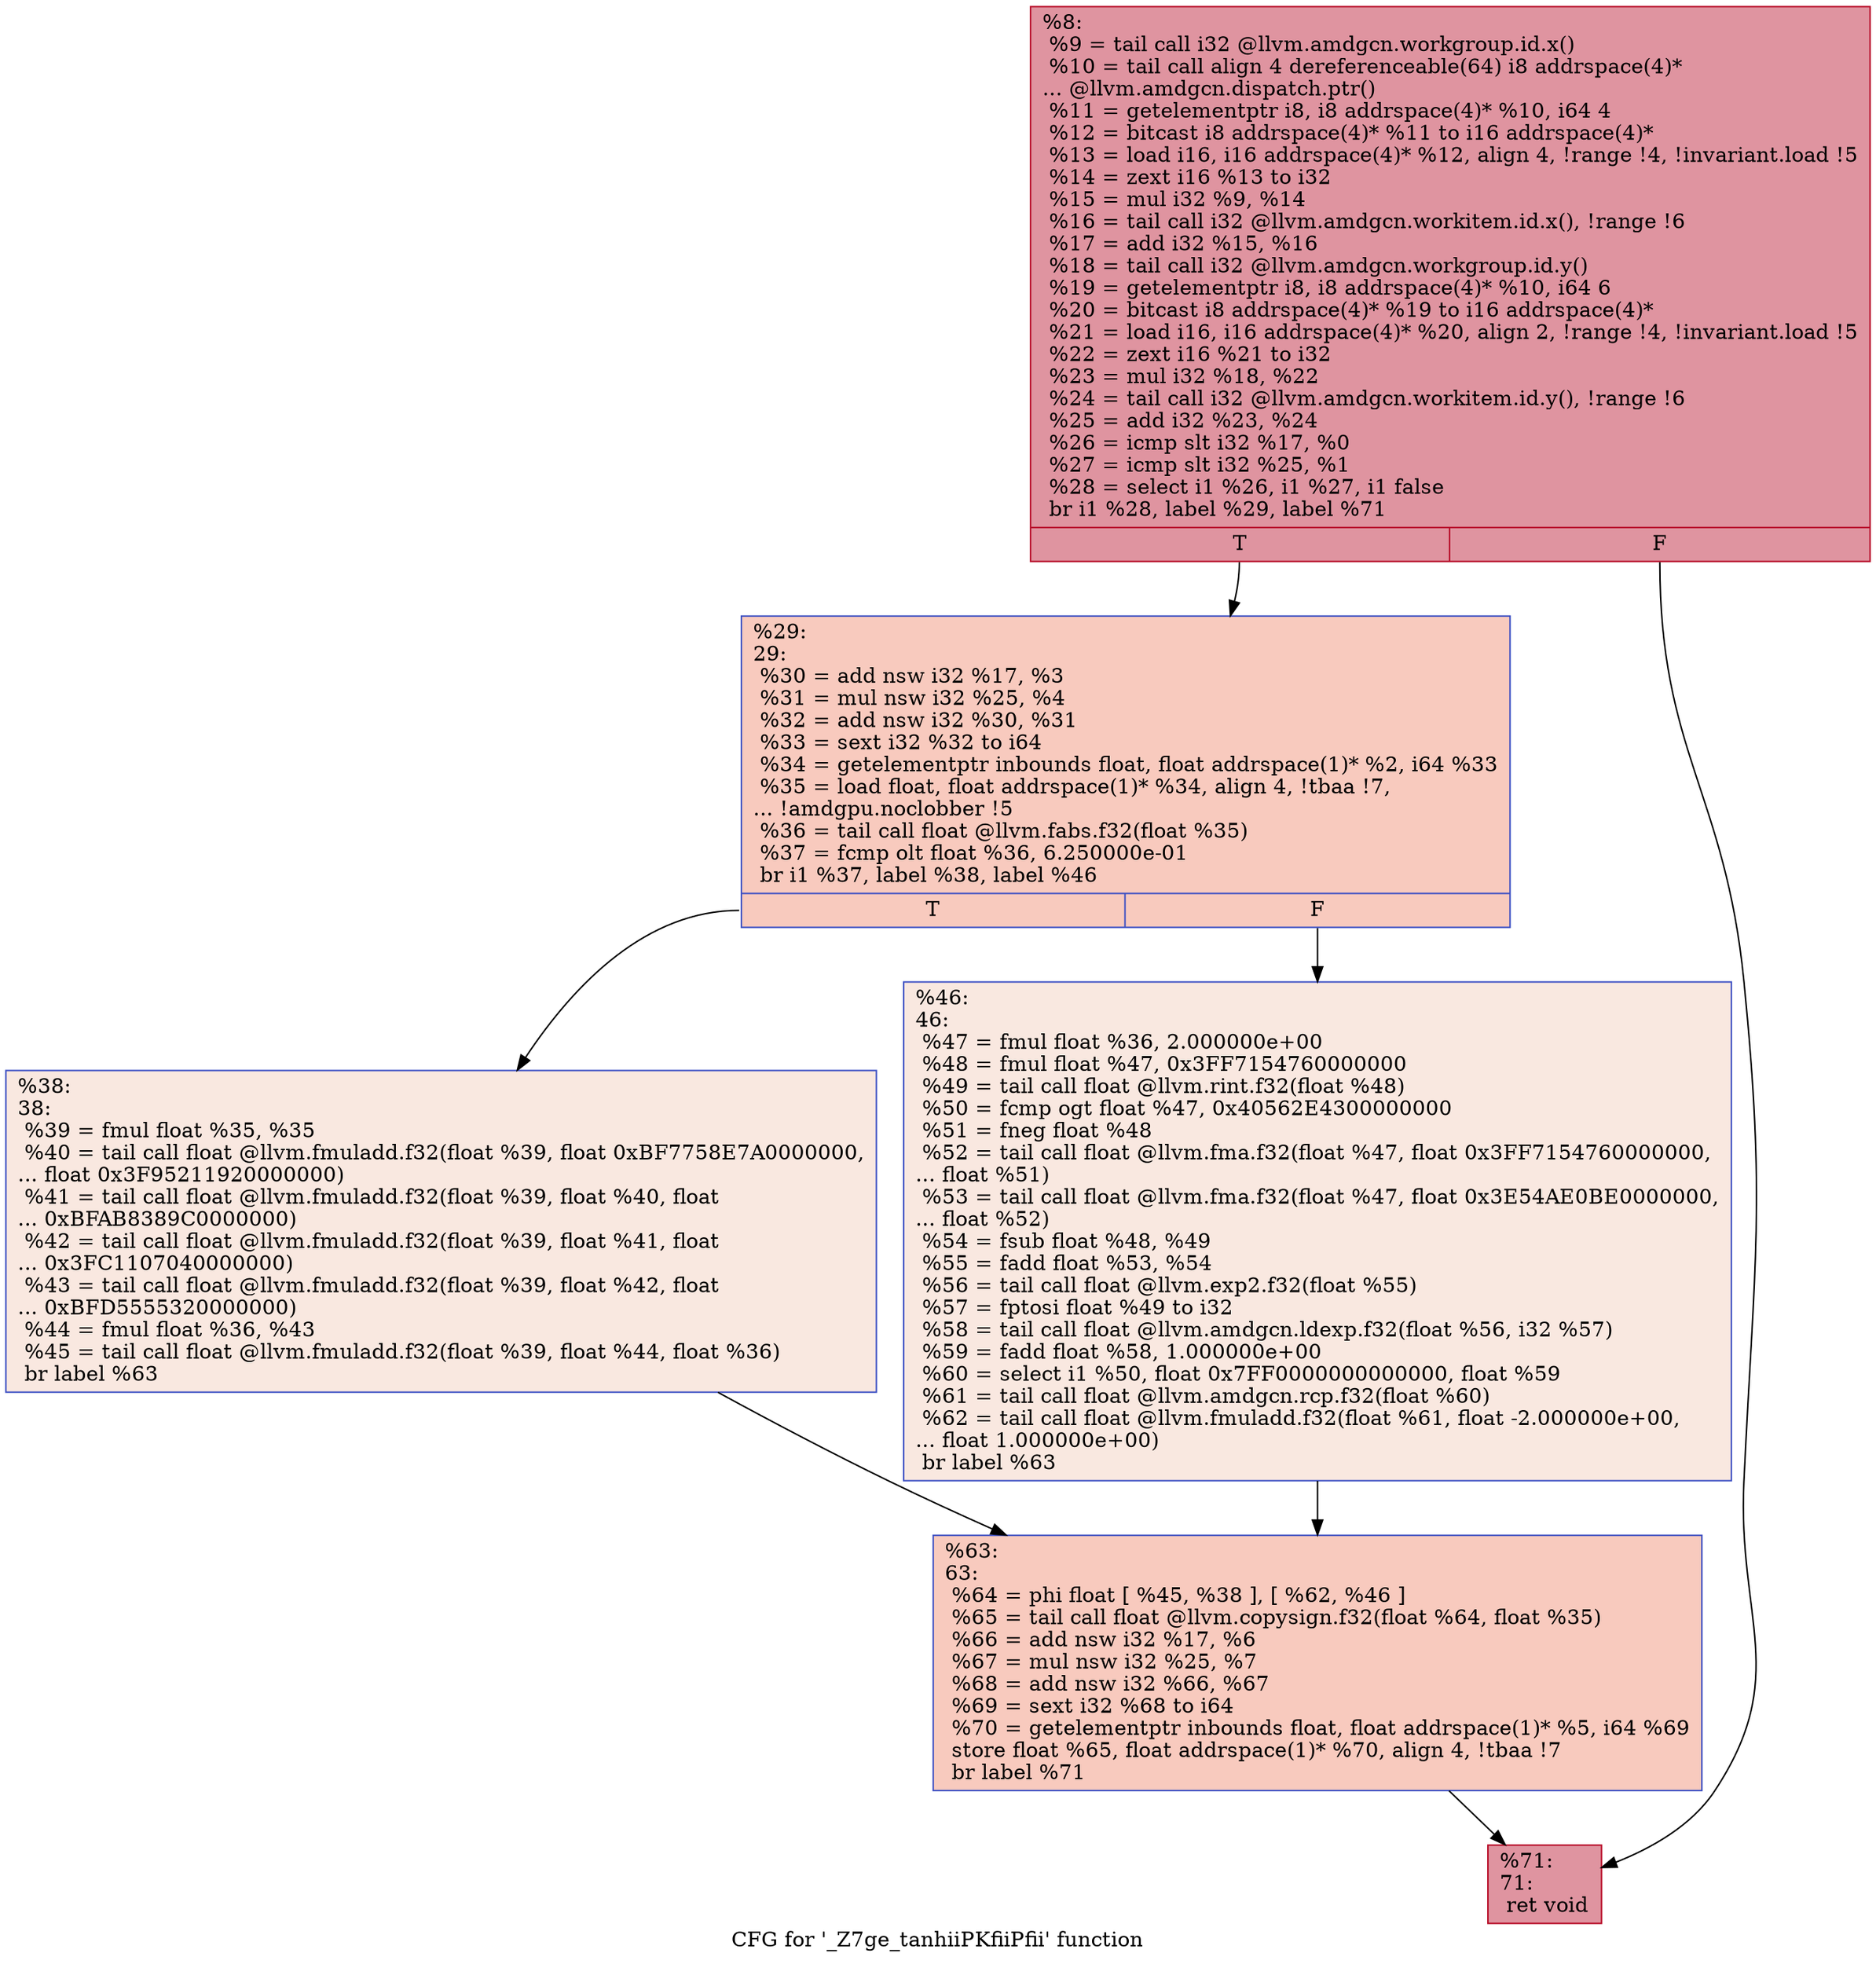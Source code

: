 digraph "CFG for '_Z7ge_tanhiiPKfiiPfii' function" {
	label="CFG for '_Z7ge_tanhiiPKfiiPfii' function";

	Node0x48fa0a0 [shape=record,color="#b70d28ff", style=filled, fillcolor="#b70d2870",label="{%8:\l  %9 = tail call i32 @llvm.amdgcn.workgroup.id.x()\l  %10 = tail call align 4 dereferenceable(64) i8 addrspace(4)*\l... @llvm.amdgcn.dispatch.ptr()\l  %11 = getelementptr i8, i8 addrspace(4)* %10, i64 4\l  %12 = bitcast i8 addrspace(4)* %11 to i16 addrspace(4)*\l  %13 = load i16, i16 addrspace(4)* %12, align 4, !range !4, !invariant.load !5\l  %14 = zext i16 %13 to i32\l  %15 = mul i32 %9, %14\l  %16 = tail call i32 @llvm.amdgcn.workitem.id.x(), !range !6\l  %17 = add i32 %15, %16\l  %18 = tail call i32 @llvm.amdgcn.workgroup.id.y()\l  %19 = getelementptr i8, i8 addrspace(4)* %10, i64 6\l  %20 = bitcast i8 addrspace(4)* %19 to i16 addrspace(4)*\l  %21 = load i16, i16 addrspace(4)* %20, align 2, !range !4, !invariant.load !5\l  %22 = zext i16 %21 to i32\l  %23 = mul i32 %18, %22\l  %24 = tail call i32 @llvm.amdgcn.workitem.id.y(), !range !6\l  %25 = add i32 %23, %24\l  %26 = icmp slt i32 %17, %0\l  %27 = icmp slt i32 %25, %1\l  %28 = select i1 %26, i1 %27, i1 false\l  br i1 %28, label %29, label %71\l|{<s0>T|<s1>F}}"];
	Node0x48fa0a0:s0 -> Node0x48fdae0;
	Node0x48fa0a0:s1 -> Node0x48fdb70;
	Node0x48fdae0 [shape=record,color="#3d50c3ff", style=filled, fillcolor="#ef886b70",label="{%29:\l29:                                               \l  %30 = add nsw i32 %17, %3\l  %31 = mul nsw i32 %25, %4\l  %32 = add nsw i32 %30, %31\l  %33 = sext i32 %32 to i64\l  %34 = getelementptr inbounds float, float addrspace(1)* %2, i64 %33\l  %35 = load float, float addrspace(1)* %34, align 4, !tbaa !7,\l... !amdgpu.noclobber !5\l  %36 = tail call float @llvm.fabs.f32(float %35)\l  %37 = fcmp olt float %36, 6.250000e-01\l  br i1 %37, label %38, label %46\l|{<s0>T|<s1>F}}"];
	Node0x48fdae0:s0 -> Node0x48fef30;
	Node0x48fdae0:s1 -> Node0x48fefc0;
	Node0x48fef30 [shape=record,color="#3d50c3ff", style=filled, fillcolor="#f1ccb870",label="{%38:\l38:                                               \l  %39 = fmul float %35, %35\l  %40 = tail call float @llvm.fmuladd.f32(float %39, float 0xBF7758E7A0000000,\l... float 0x3F95211920000000)\l  %41 = tail call float @llvm.fmuladd.f32(float %39, float %40, float\l... 0xBFAB8389C0000000)\l  %42 = tail call float @llvm.fmuladd.f32(float %39, float %41, float\l... 0x3FC1107040000000)\l  %43 = tail call float @llvm.fmuladd.f32(float %39, float %42, float\l... 0xBFD5555320000000)\l  %44 = fmul float %36, %43\l  %45 = tail call float @llvm.fmuladd.f32(float %39, float %44, float %36)\l  br label %63\l}"];
	Node0x48fef30 -> Node0x48ffb00;
	Node0x48fefc0 [shape=record,color="#3d50c3ff", style=filled, fillcolor="#f1ccb870",label="{%46:\l46:                                               \l  %47 = fmul float %36, 2.000000e+00\l  %48 = fmul float %47, 0x3FF7154760000000\l  %49 = tail call float @llvm.rint.f32(float %48)\l  %50 = fcmp ogt float %47, 0x40562E4300000000\l  %51 = fneg float %48\l  %52 = tail call float @llvm.fma.f32(float %47, float 0x3FF7154760000000,\l... float %51)\l  %53 = tail call float @llvm.fma.f32(float %47, float 0x3E54AE0BE0000000,\l... float %52)\l  %54 = fsub float %48, %49\l  %55 = fadd float %53, %54\l  %56 = tail call float @llvm.exp2.f32(float %55)\l  %57 = fptosi float %49 to i32\l  %58 = tail call float @llvm.amdgcn.ldexp.f32(float %56, i32 %57)\l  %59 = fadd float %58, 1.000000e+00\l  %60 = select i1 %50, float 0x7FF0000000000000, float %59\l  %61 = tail call float @llvm.amdgcn.rcp.f32(float %60)\l  %62 = tail call float @llvm.fmuladd.f32(float %61, float -2.000000e+00,\l... float 1.000000e+00)\l  br label %63\l}"];
	Node0x48fefc0 -> Node0x48ffb00;
	Node0x48ffb00 [shape=record,color="#3d50c3ff", style=filled, fillcolor="#ef886b70",label="{%63:\l63:                                               \l  %64 = phi float [ %45, %38 ], [ %62, %46 ]\l  %65 = tail call float @llvm.copysign.f32(float %64, float %35)\l  %66 = add nsw i32 %17, %6\l  %67 = mul nsw i32 %25, %7\l  %68 = add nsw i32 %66, %67\l  %69 = sext i32 %68 to i64\l  %70 = getelementptr inbounds float, float addrspace(1)* %5, i64 %69\l  store float %65, float addrspace(1)* %70, align 4, !tbaa !7\l  br label %71\l}"];
	Node0x48ffb00 -> Node0x48fdb70;
	Node0x48fdb70 [shape=record,color="#b70d28ff", style=filled, fillcolor="#b70d2870",label="{%71:\l71:                                               \l  ret void\l}"];
}
